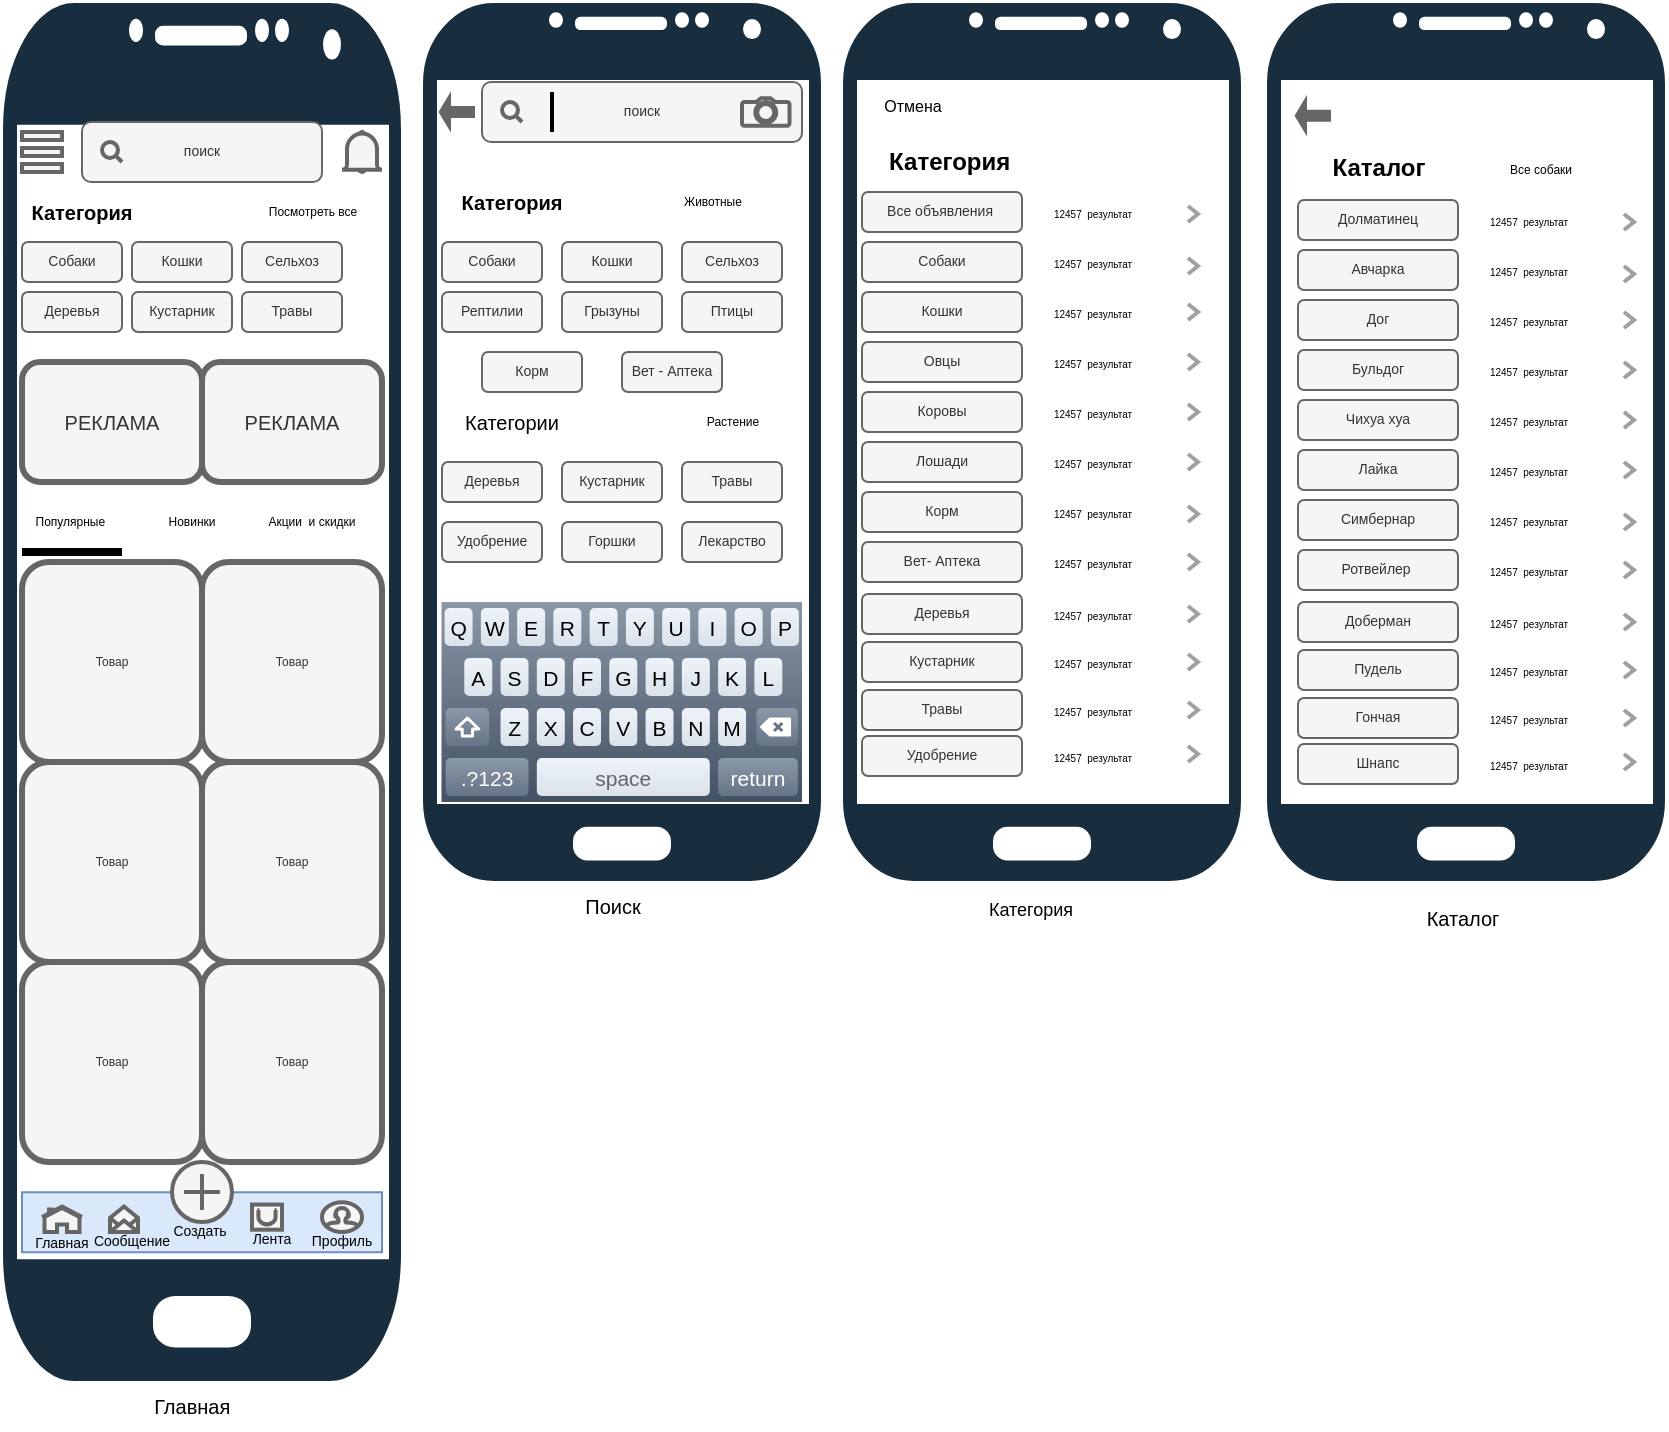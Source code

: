 <mxfile version="20.7.3" type="github">
  <diagram id="JlM-V_NoU1FeULhczOWX" name="Страница 1">
    <mxGraphModel dx="1443" dy="985" grid="0" gridSize="10" guides="1" tooltips="1" connect="1" arrows="1" fold="1" page="0" pageScale="1" pageWidth="827" pageHeight="1169" math="0" shadow="0">
      <root>
        <mxCell id="0" />
        <mxCell id="1" parent="0" />
        <mxCell id="flnWNuCMUBUqU85HIkac-3" value="" style="verticalLabelPosition=bottom;verticalAlign=top;html=1;shadow=0;dashed=0;strokeWidth=1;shape=mxgraph.android.phone2;strokeColor=#FFFFFF;labelBackgroundColor=none;fillColor=#182E3E;fontColor=#FFFFFF;" parent="1" vertex="1">
          <mxGeometry x="10" y="10" width="200" height="690" as="geometry" />
        </mxCell>
        <mxCell id="flnWNuCMUBUqU85HIkac-5" value="" style="rounded=0;whiteSpace=wrap;html=1;strokeColor=#6c8ebf;fillColor=#dae8fc;" parent="1" vertex="1">
          <mxGeometry x="20" y="605.13" width="180" height="30" as="geometry" />
        </mxCell>
        <mxCell id="flnWNuCMUBUqU85HIkac-6" value="" style="html=1;verticalLabelPosition=bottom;align=center;labelBackgroundColor=#ffffff;verticalAlign=top;strokeWidth=2;shadow=0;dashed=0;shape=mxgraph.ios7.icons.home;fillColor=#f5f5f5;fontColor=#333333;strokeColor=#666666;" parent="1" vertex="1">
          <mxGeometry x="30" y="612.25" width="20" height="12.75" as="geometry" />
        </mxCell>
        <mxCell id="flnWNuCMUBUqU85HIkac-7" value="" style="html=1;verticalLabelPosition=bottom;align=center;labelBackgroundColor=#ffffff;verticalAlign=top;strokeWidth=2;strokeColor=#666666;shadow=0;dashed=0;shape=mxgraph.ios7.icons.envelope_(empty);fontColor=#333333;fillColor=#f5f5f5;" parent="1" vertex="1">
          <mxGeometry x="64" y="612.25" width="14" height="12.75" as="geometry" />
        </mxCell>
        <mxCell id="flnWNuCMUBUqU85HIkac-11" value="" style="html=1;verticalLabelPosition=bottom;align=center;labelBackgroundColor=#ffffff;verticalAlign=top;strokeWidth=2;strokeColor=#666666;shadow=0;dashed=0;shape=mxgraph.ios7.icons.user;fontColor=#333333;fillColor=#f5f5f5;" parent="1" vertex="1">
          <mxGeometry x="170" y="610.13" width="20" height="14.87" as="geometry" />
        </mxCell>
        <mxCell id="flnWNuCMUBUqU85HIkac-12" value="&lt;p&gt;&lt;font color=&quot;#000000&quot;&gt;&lt;span style=&quot;caret-color: rgb(0, 0, 0); font-size: 7px;&quot;&gt;Главная&lt;/span&gt;&lt;/font&gt;&lt;/p&gt;" style="text;html=1;strokeColor=none;fillColor=none;align=center;verticalAlign=middle;whiteSpace=wrap;rounded=0;fontColor=#FFFFFF;" parent="1" vertex="1">
          <mxGeometry x="20" y="623.84" width="40" height="10" as="geometry" />
        </mxCell>
        <mxCell id="flnWNuCMUBUqU85HIkac-13" value="&lt;font face=&quot;Helvetica&quot;&gt;Сообщение&lt;/font&gt;" style="text;html=1;strokeColor=none;fillColor=none;align=center;verticalAlign=middle;whiteSpace=wrap;rounded=0;labelBackgroundColor=none;fontFamily=Tahoma;fontSize=7;fontColor=#000000;" parent="1" vertex="1">
          <mxGeometry x="50" y="615" width="50" height="30" as="geometry" />
        </mxCell>
        <mxCell id="flnWNuCMUBUqU85HIkac-15" value="Создать&amp;nbsp;" style="text;html=1;strokeColor=none;fillColor=none;align=center;verticalAlign=middle;whiteSpace=wrap;rounded=0;labelBackgroundColor=none;fontFamily=Helvetica;fontSize=7;fontColor=#000000;" parent="1" vertex="1">
          <mxGeometry x="85" y="615" width="50" height="20" as="geometry" />
        </mxCell>
        <mxCell id="flnWNuCMUBUqU85HIkac-16" value="Профиль" style="text;html=1;strokeColor=none;fillColor=none;align=center;verticalAlign=middle;whiteSpace=wrap;rounded=0;labelBackgroundColor=none;fontFamily=Helvetica;fontSize=7;fontColor=#000000;" parent="1" vertex="1">
          <mxGeometry x="150" y="615" width="60" height="30" as="geometry" />
        </mxCell>
        <mxCell id="flnWNuCMUBUqU85HIkac-17" value="" style="html=1;verticalLabelPosition=bottom;align=center;labelBackgroundColor=#ffffff;verticalAlign=top;strokeWidth=2;strokeColor=#666666;shadow=0;dashed=0;shape=mxgraph.ios7.icons.add;fontFamily=Helvetica;fontSize=7;fontColor=#333333;fillColor=#f5f5f5;" parent="1" vertex="1">
          <mxGeometry x="95" y="590" width="30" height="30" as="geometry" />
        </mxCell>
        <mxCell id="flnWNuCMUBUqU85HIkac-18" value="" style="html=1;verticalLabelPosition=bottom;align=center;labelBackgroundColor=#ffffff;verticalAlign=top;strokeWidth=2;strokeColor=#666666;shadow=0;dashed=0;shape=mxgraph.ios7.icons.bag;fontFamily=Helvetica;fontSize=7;fontColor=#333333;fillColor=#f5f5f5;" parent="1" vertex="1">
          <mxGeometry x="135" y="611.28" width="15" height="12.56" as="geometry" />
        </mxCell>
        <mxCell id="flnWNuCMUBUqU85HIkac-19" value="Лента" style="text;html=1;align=center;verticalAlign=middle;whiteSpace=wrap;rounded=0;labelBackgroundColor=none;fontFamily=Helvetica;fontSize=7;fontColor=#000000;" parent="1" vertex="1">
          <mxGeometry x="125" y="623.84" width="40" height="10" as="geometry" />
        </mxCell>
        <mxCell id="flnWNuCMUBUqU85HIkac-20" value="поиск" style="rounded=1;whiteSpace=wrap;html=1;labelBackgroundColor=none;strokeColor=#666666;fontFamily=Helvetica;fontSize=7;fontColor=#333333;fillColor=#f5f5f5;align=center;" parent="1" vertex="1">
          <mxGeometry x="50" y="70" width="120" height="30" as="geometry" />
        </mxCell>
        <mxCell id="flnWNuCMUBUqU85HIkac-21" value="" style="html=1;verticalLabelPosition=bottom;align=center;labelBackgroundColor=#ffffff;verticalAlign=top;strokeWidth=2;strokeColor=#666666;shadow=0;dashed=0;shape=mxgraph.ios7.icons.looking_glass;fontFamily=Helvetica;fontSize=7;fontColor=#333333;fillColor=#f5f5f5;" parent="1" vertex="1">
          <mxGeometry x="60" y="80" width="10" height="10" as="geometry" />
        </mxCell>
        <mxCell id="flnWNuCMUBUqU85HIkac-22" value="" style="html=1;verticalLabelPosition=bottom;align=center;labelBackgroundColor=#ffffff;verticalAlign=top;strokeWidth=2;strokeColor=#666666;shadow=0;dashed=0;shape=mxgraph.ios7.icons.bell;fontFamily=Helvetica;fontSize=7;fontColor=#333333;fillColor=#f5f5f5;" parent="1" vertex="1">
          <mxGeometry x="180" y="75" width="20" height="20" as="geometry" />
        </mxCell>
        <mxCell id="flnWNuCMUBUqU85HIkac-23" value="" style="html=1;verticalLabelPosition=bottom;align=center;labelBackgroundColor=#ffffff;verticalAlign=top;strokeWidth=2;strokeColor=#666666;shadow=0;dashed=0;shape=mxgraph.ios7.icons.options;pointerEvents=1;fontFamily=Helvetica;fontSize=7;fontColor=#333333;fillColor=#f5f5f5;" parent="1" vertex="1">
          <mxGeometry x="20" y="75" width="20" height="20" as="geometry" />
        </mxCell>
        <mxCell id="flnWNuCMUBUqU85HIkac-25" value="Собаки" style="rounded=1;whiteSpace=wrap;html=1;labelBackgroundColor=none;strokeColor=#666666;fontFamily=Helvetica;fontSize=7;fontColor=#333333;fillColor=#f5f5f5;" parent="1" vertex="1">
          <mxGeometry x="20" y="130" width="50" height="20" as="geometry" />
        </mxCell>
        <mxCell id="flnWNuCMUBUqU85HIkac-26" value="Категория" style="text;html=1;strokeColor=none;fillColor=none;align=center;verticalAlign=middle;whiteSpace=wrap;rounded=0;labelBackgroundColor=none;fontFamily=Helvetica;fontSize=10;fontColor=#000000;strokeWidth=3;fontStyle=1" parent="1" vertex="1">
          <mxGeometry x="20" y="100" width="60" height="30" as="geometry" />
        </mxCell>
        <mxCell id="flnWNuCMUBUqU85HIkac-27" value="Кошки" style="rounded=1;whiteSpace=wrap;html=1;labelBackgroundColor=none;strokeColor=#666666;fontFamily=Helvetica;fontSize=7;fontColor=#333333;fillColor=#f5f5f5;" parent="1" vertex="1">
          <mxGeometry x="75" y="130" width="50" height="20" as="geometry" />
        </mxCell>
        <mxCell id="flnWNuCMUBUqU85HIkac-28" value="Сельхоз" style="rounded=1;whiteSpace=wrap;html=1;labelBackgroundColor=none;strokeColor=#666666;fontFamily=Helvetica;fontSize=7;fontColor=#333333;fillColor=#f5f5f5;" parent="1" vertex="1">
          <mxGeometry x="130" y="130" width="50" height="20" as="geometry" />
        </mxCell>
        <mxCell id="flnWNuCMUBUqU85HIkac-30" value="Деревья" style="rounded=1;whiteSpace=wrap;html=1;labelBackgroundColor=none;strokeColor=#666666;fontFamily=Helvetica;fontSize=7;fontColor=#333333;fillColor=#f5f5f5;" parent="1" vertex="1">
          <mxGeometry x="20" y="155" width="50" height="20" as="geometry" />
        </mxCell>
        <mxCell id="flnWNuCMUBUqU85HIkac-31" value="Кустарник" style="rounded=1;whiteSpace=wrap;html=1;labelBackgroundColor=none;strokeColor=#666666;fontFamily=Helvetica;fontSize=7;fontColor=#333333;fillColor=#f5f5f5;" parent="1" vertex="1">
          <mxGeometry x="75" y="155" width="50" height="20" as="geometry" />
        </mxCell>
        <mxCell id="flnWNuCMUBUqU85HIkac-32" value="Травы" style="rounded=1;whiteSpace=wrap;html=1;labelBackgroundColor=none;strokeColor=#666666;fontFamily=Helvetica;fontSize=7;fontColor=#333333;fillColor=#f5f5f5;" parent="1" vertex="1">
          <mxGeometry x="130" y="155" width="50" height="20" as="geometry" />
        </mxCell>
        <mxCell id="flnWNuCMUBUqU85HIkac-35" value="РЕКЛАМА" style="rounded=1;whiteSpace=wrap;html=1;labelBackgroundColor=none;strokeColor=#666666;strokeWidth=3;fontFamily=Helvetica;fontSize=10;fontColor=#333333;fillColor=#f5f5f5;" parent="1" vertex="1">
          <mxGeometry x="20" y="190" width="90" height="60" as="geometry" />
        </mxCell>
        <mxCell id="flnWNuCMUBUqU85HIkac-36" value="РЕКЛАМА" style="rounded=1;whiteSpace=wrap;html=1;labelBackgroundColor=none;strokeColor=#666666;strokeWidth=3;fontFamily=Helvetica;fontSize=10;fontColor=#333333;fillColor=#f5f5f5;" parent="1" vertex="1">
          <mxGeometry x="110" y="190" width="90" height="60" as="geometry" />
        </mxCell>
        <mxCell id="flnWNuCMUBUqU85HIkac-37" value="Акции &amp;nbsp;и скидки" style="text;html=1;strokeColor=none;fillColor=none;align=center;verticalAlign=middle;whiteSpace=wrap;rounded=0;labelBackgroundColor=none;strokeWidth=3;fontFamily=Helvetica;fontSize=6;fontColor=#000000;" parent="1" vertex="1">
          <mxGeometry x="140" y="260" width="50" height="20" as="geometry" />
        </mxCell>
        <mxCell id="flnWNuCMUBUqU85HIkac-38" value="Новинки" style="text;html=1;strokeColor=none;fillColor=none;align=center;verticalAlign=middle;whiteSpace=wrap;rounded=0;labelBackgroundColor=none;strokeWidth=3;fontFamily=Helvetica;fontSize=6;fontColor=#000000;" parent="1" vertex="1">
          <mxGeometry x="80" y="260" width="50" height="20" as="geometry" />
        </mxCell>
        <mxCell id="flnWNuCMUBUqU85HIkac-39" value="Популярные&amp;nbsp;" style="text;html=1;strokeColor=none;fillColor=none;align=center;verticalAlign=middle;whiteSpace=wrap;rounded=0;labelBackgroundColor=none;strokeWidth=3;fontFamily=Helvetica;fontSize=6;fontColor=#000000;" parent="1" vertex="1">
          <mxGeometry x="20" y="260" width="50" height="20" as="geometry" />
        </mxCell>
        <mxCell id="flnWNuCMUBUqU85HIkac-41" value="" style="line;strokeWidth=4;html=1;perimeter=backbonePerimeter;points=[];outlineConnect=0;labelBackgroundColor=none;strokeColor=#000000;fontFamily=Helvetica;fontSize=6;fontColor=#000000;fillColor=#182E3E;fillStyle=solid;" parent="1" vertex="1">
          <mxGeometry x="20" y="280" width="50" height="10" as="geometry" />
        </mxCell>
        <mxCell id="flnWNuCMUBUqU85HIkac-43" value="Товар" style="rounded=1;whiteSpace=wrap;html=1;labelBackgroundColor=none;fillStyle=solid;strokeColor=#666666;strokeWidth=3;fontFamily=Helvetica;fontSize=6;fontColor=#333333;fillColor=#f5f5f5;" parent="1" vertex="1">
          <mxGeometry x="20" y="290" width="90" height="100" as="geometry" />
        </mxCell>
        <mxCell id="flnWNuCMUBUqU85HIkac-44" value="Товар" style="rounded=1;whiteSpace=wrap;html=1;labelBackgroundColor=none;fillStyle=solid;strokeColor=#666666;strokeWidth=3;fontFamily=Helvetica;fontSize=6;fontColor=#333333;fillColor=#f5f5f5;" parent="1" vertex="1">
          <mxGeometry x="110" y="290" width="90" height="100" as="geometry" />
        </mxCell>
        <mxCell id="flnWNuCMUBUqU85HIkac-45" value="Товар" style="rounded=1;whiteSpace=wrap;html=1;labelBackgroundColor=none;fillStyle=solid;strokeColor=#666666;strokeWidth=3;fontFamily=Helvetica;fontSize=6;fontColor=#333333;fillColor=#f5f5f5;" parent="1" vertex="1">
          <mxGeometry x="20" y="390" width="90" height="100" as="geometry" />
        </mxCell>
        <mxCell id="flnWNuCMUBUqU85HIkac-46" value="Товар" style="rounded=1;whiteSpace=wrap;html=1;labelBackgroundColor=none;fillStyle=solid;strokeColor=#666666;strokeWidth=3;fontFamily=Helvetica;fontSize=6;fontColor=#333333;fillColor=#f5f5f5;" parent="1" vertex="1">
          <mxGeometry x="110" y="390" width="90" height="100" as="geometry" />
        </mxCell>
        <mxCell id="flnWNuCMUBUqU85HIkac-47" value="Товар" style="rounded=1;whiteSpace=wrap;html=1;labelBackgroundColor=none;fillStyle=solid;strokeColor=#666666;strokeWidth=3;fontFamily=Helvetica;fontSize=6;fontColor=#333333;fillColor=#f5f5f5;" parent="1" vertex="1">
          <mxGeometry x="20" y="490" width="90" height="100" as="geometry" />
        </mxCell>
        <mxCell id="flnWNuCMUBUqU85HIkac-48" value="Товар" style="rounded=1;whiteSpace=wrap;html=1;labelBackgroundColor=none;fillStyle=solid;strokeColor=#666666;strokeWidth=3;fontFamily=Helvetica;fontSize=6;fontColor=#333333;fillColor=#f5f5f5;" parent="1" vertex="1">
          <mxGeometry x="110" y="490" width="90" height="100" as="geometry" />
        </mxCell>
        <mxCell id="flnWNuCMUBUqU85HIkac-50" value="Посмотреть все" style="text;html=1;align=center;verticalAlign=middle;resizable=0;points=[];autosize=1;strokeColor=none;fillColor=none;fontSize=6;fontFamily=Helvetica;fontColor=#000000;" parent="1" vertex="1">
          <mxGeometry x="130" y="105" width="70" height="20" as="geometry" />
        </mxCell>
        <mxCell id="6RNCGOG-WSd5X_5wuMal-1" value="Главная&amp;nbsp;" style="text;html=1;align=center;verticalAlign=middle;resizable=0;points=[];autosize=1;strokeColor=none;fillColor=none;fontSize=10;fontFamily=Helvetica;fontColor=#000000;" vertex="1" parent="1">
          <mxGeometry x="76" y="700" width="59" height="24" as="geometry" />
        </mxCell>
        <mxCell id="6RNCGOG-WSd5X_5wuMal-2" value="" style="verticalLabelPosition=bottom;verticalAlign=top;html=1;shadow=0;dashed=0;strokeWidth=1;shape=mxgraph.android.phone2;strokeColor=#FFFFFF;labelBackgroundColor=none;fillColor=#182E3E;fontColor=#FFFFFF;" vertex="1" parent="1">
          <mxGeometry x="220" y="10" width="200" height="440" as="geometry" />
        </mxCell>
        <mxCell id="6RNCGOG-WSd5X_5wuMal-16" value="" style="shape=singleArrow;direction=west;whiteSpace=wrap;html=1;labelBackgroundColor=none;fillStyle=solid;strokeColor=#666666;strokeWidth=3;fontFamily=Helvetica;fontSize=6;fontColor=#333333;fillColor=#f5f5f5;" vertex="1" parent="1">
          <mxGeometry x="230" y="60" width="15" height="10" as="geometry" />
        </mxCell>
        <mxCell id="6RNCGOG-WSd5X_5wuMal-17" value="поиск" style="rounded=1;whiteSpace=wrap;html=1;labelBackgroundColor=none;strokeColor=#666666;fontFamily=Helvetica;fontSize=7;fontColor=#333333;fillColor=#f5f5f5;align=center;" vertex="1" parent="1">
          <mxGeometry x="250" y="50" width="160" height="30" as="geometry" />
        </mxCell>
        <mxCell id="6RNCGOG-WSd5X_5wuMal-18" value="" style="html=1;verticalLabelPosition=bottom;align=center;labelBackgroundColor=#ffffff;verticalAlign=top;strokeWidth=2;strokeColor=#666666;shadow=0;dashed=0;shape=mxgraph.ios7.icons.looking_glass;fontFamily=Helvetica;fontSize=7;fontColor=#333333;fillColor=#f5f5f5;" vertex="1" parent="1">
          <mxGeometry x="260" y="60" width="10" height="10" as="geometry" />
        </mxCell>
        <mxCell id="6RNCGOG-WSd5X_5wuMal-19" value="" style="html=1;verticalLabelPosition=bottom;align=center;labelBackgroundColor=#ffffff;verticalAlign=top;strokeWidth=2;strokeColor=#666666;shadow=0;dashed=0;shape=mxgraph.ios7.icons.camera;fillStyle=solid;fontFamily=Helvetica;fontSize=6;fontColor=#333333;fillColor=#f5f5f5;" vertex="1" parent="1">
          <mxGeometry x="380" y="58.15" width="23.75" height="13.7" as="geometry" />
        </mxCell>
        <mxCell id="6RNCGOG-WSd5X_5wuMal-20" value="" style="verticalLabelPosition=bottom;verticalAlign=top;html=1;shadow=0;dashed=0;strokeWidth=1;shape=mxgraph.ios.iKeybLett;sketch=0;labelBackgroundColor=none;fillStyle=solid;strokeColor=#000000;fontFamily=Helvetica;fontSize=6;fontColor=#000000;fillColor=#182E3E;" vertex="1" parent="1">
          <mxGeometry x="229.75" y="310" width="180.25" height="100" as="geometry" />
        </mxCell>
        <mxCell id="6RNCGOG-WSd5X_5wuMal-27" value="Собаки" style="rounded=1;whiteSpace=wrap;html=1;labelBackgroundColor=none;strokeColor=#666666;fontFamily=Helvetica;fontSize=7;fontColor=#333333;fillColor=#f5f5f5;" vertex="1" parent="1">
          <mxGeometry x="230" y="130" width="50" height="20" as="geometry" />
        </mxCell>
        <mxCell id="6RNCGOG-WSd5X_5wuMal-28" value="Категория" style="text;html=1;strokeColor=none;fillColor=none;align=center;verticalAlign=middle;whiteSpace=wrap;rounded=0;labelBackgroundColor=none;fontFamily=Helvetica;fontSize=10;fontColor=#000000;strokeWidth=3;fontStyle=1" vertex="1" parent="1">
          <mxGeometry x="235" y="95" width="60" height="30" as="geometry" />
        </mxCell>
        <mxCell id="6RNCGOG-WSd5X_5wuMal-29" value="Кошки" style="rounded=1;whiteSpace=wrap;html=1;labelBackgroundColor=none;strokeColor=#666666;fontFamily=Helvetica;fontSize=7;fontColor=#333333;fillColor=#f5f5f5;" vertex="1" parent="1">
          <mxGeometry x="290" y="130" width="50" height="20" as="geometry" />
        </mxCell>
        <mxCell id="6RNCGOG-WSd5X_5wuMal-30" value="Сельхоз" style="rounded=1;whiteSpace=wrap;html=1;labelBackgroundColor=none;strokeColor=#666666;fontFamily=Helvetica;fontSize=7;fontColor=#333333;fillColor=#f5f5f5;" vertex="1" parent="1">
          <mxGeometry x="350" y="130" width="50" height="20" as="geometry" />
        </mxCell>
        <mxCell id="6RNCGOG-WSd5X_5wuMal-31" value="Деревья" style="rounded=1;whiteSpace=wrap;html=1;labelBackgroundColor=none;strokeColor=#666666;fontFamily=Helvetica;fontSize=7;fontColor=#333333;fillColor=#f5f5f5;" vertex="1" parent="1">
          <mxGeometry x="230" y="240" width="50" height="20" as="geometry" />
        </mxCell>
        <mxCell id="6RNCGOG-WSd5X_5wuMal-32" value="Кустарник" style="rounded=1;whiteSpace=wrap;html=1;labelBackgroundColor=none;strokeColor=#666666;fontFamily=Helvetica;fontSize=7;fontColor=#333333;fillColor=#f5f5f5;" vertex="1" parent="1">
          <mxGeometry x="290" y="240" width="50" height="20" as="geometry" />
        </mxCell>
        <mxCell id="6RNCGOG-WSd5X_5wuMal-33" value="Травы" style="rounded=1;whiteSpace=wrap;html=1;labelBackgroundColor=none;strokeColor=#666666;fontFamily=Helvetica;fontSize=7;fontColor=#333333;fillColor=#f5f5f5;" vertex="1" parent="1">
          <mxGeometry x="350" y="240" width="50" height="20" as="geometry" />
        </mxCell>
        <mxCell id="6RNCGOG-WSd5X_5wuMal-34" value="Рептилии" style="rounded=1;whiteSpace=wrap;html=1;labelBackgroundColor=none;strokeColor=#666666;fontFamily=Helvetica;fontSize=7;fontColor=#333333;fillColor=#f5f5f5;" vertex="1" parent="1">
          <mxGeometry x="230" y="155" width="50" height="20" as="geometry" />
        </mxCell>
        <mxCell id="6RNCGOG-WSd5X_5wuMal-35" value="Грызуны" style="rounded=1;whiteSpace=wrap;html=1;labelBackgroundColor=none;strokeColor=#666666;fontFamily=Helvetica;fontSize=7;fontColor=#333333;fillColor=#f5f5f5;" vertex="1" parent="1">
          <mxGeometry x="290" y="155" width="50" height="20" as="geometry" />
        </mxCell>
        <mxCell id="6RNCGOG-WSd5X_5wuMal-36" value="Птицы" style="rounded=1;whiteSpace=wrap;html=1;labelBackgroundColor=none;strokeColor=#666666;fontFamily=Helvetica;fontSize=7;fontColor=#333333;fillColor=#f5f5f5;" vertex="1" parent="1">
          <mxGeometry x="350" y="155" width="50" height="20" as="geometry" />
        </mxCell>
        <mxCell id="6RNCGOG-WSd5X_5wuMal-37" value="Корм" style="rounded=1;whiteSpace=wrap;html=1;labelBackgroundColor=none;strokeColor=#666666;fontFamily=Helvetica;fontSize=7;fontColor=#333333;fillColor=#f5f5f5;" vertex="1" parent="1">
          <mxGeometry x="250" y="185" width="50" height="20" as="geometry" />
        </mxCell>
        <mxCell id="6RNCGOG-WSd5X_5wuMal-38" value="Вет - Аптека" style="rounded=1;whiteSpace=wrap;html=1;labelBackgroundColor=none;strokeColor=#666666;fontFamily=Helvetica;fontSize=7;fontColor=#333333;fillColor=#f5f5f5;" vertex="1" parent="1">
          <mxGeometry x="320" y="185" width="50" height="20" as="geometry" />
        </mxCell>
        <mxCell id="6RNCGOG-WSd5X_5wuMal-39" value="Животные" style="text;html=1;align=center;verticalAlign=middle;resizable=0;points=[];autosize=1;strokeColor=none;fillColor=none;fontSize=6;fontFamily=Helvetica;fontColor=#000000;" vertex="1" parent="1">
          <mxGeometry x="340" y="100" width="50" height="20" as="geometry" />
        </mxCell>
        <mxCell id="6RNCGOG-WSd5X_5wuMal-40" value="Категории" style="text;html=1;strokeColor=none;fillColor=none;align=center;verticalAlign=middle;whiteSpace=wrap;rounded=0;labelBackgroundColor=none;fontFamily=Helvetica;fontSize=10;fontColor=#000000;strokeWidth=3;" vertex="1" parent="1">
          <mxGeometry x="235" y="205" width="60" height="30" as="geometry" />
        </mxCell>
        <mxCell id="6RNCGOG-WSd5X_5wuMal-41" value="Растение" style="text;html=1;align=center;verticalAlign=middle;resizable=0;points=[];autosize=1;strokeColor=none;fillColor=none;fontSize=6;fontFamily=Helvetica;fontColor=#000000;" vertex="1" parent="1">
          <mxGeometry x="350" y="210" width="50" height="20" as="geometry" />
        </mxCell>
        <mxCell id="6RNCGOG-WSd5X_5wuMal-42" value="Удобрение" style="rounded=1;whiteSpace=wrap;html=1;labelBackgroundColor=none;strokeColor=#666666;fontFamily=Helvetica;fontSize=7;fontColor=#333333;fillColor=#f5f5f5;" vertex="1" parent="1">
          <mxGeometry x="230" y="270" width="50" height="20" as="geometry" />
        </mxCell>
        <mxCell id="6RNCGOG-WSd5X_5wuMal-43" value="Горшки" style="rounded=1;whiteSpace=wrap;html=1;labelBackgroundColor=none;strokeColor=#666666;fontFamily=Helvetica;fontSize=7;fontColor=#333333;fillColor=#f5f5f5;" vertex="1" parent="1">
          <mxGeometry x="290" y="270" width="50" height="20" as="geometry" />
        </mxCell>
        <mxCell id="6RNCGOG-WSd5X_5wuMal-44" value="Лекарство" style="rounded=1;whiteSpace=wrap;html=1;labelBackgroundColor=none;strokeColor=#666666;fontFamily=Helvetica;fontSize=7;fontColor=#333333;fillColor=#f5f5f5;" vertex="1" parent="1">
          <mxGeometry x="350" y="270" width="50" height="20" as="geometry" />
        </mxCell>
        <mxCell id="6RNCGOG-WSd5X_5wuMal-45" value="Поиск" style="text;html=1;align=center;verticalAlign=middle;resizable=0;points=[];autosize=1;strokeColor=none;fillColor=none;fontSize=10;fontFamily=Helvetica;fontColor=#000000;" vertex="1" parent="1">
          <mxGeometry x="291.5" y="450" width="47" height="24" as="geometry" />
        </mxCell>
        <mxCell id="6RNCGOG-WSd5X_5wuMal-46" value="" style="line;strokeWidth=2;direction=south;html=1;labelBackgroundColor=none;fillStyle=solid;strokeColor=#000000;fontFamily=Helvetica;fontSize=6;fontColor=#000000;fillColor=#182E3E;" vertex="1" parent="1">
          <mxGeometry x="280" y="55" width="10" height="20" as="geometry" />
        </mxCell>
        <mxCell id="6RNCGOG-WSd5X_5wuMal-47" value="" style="verticalLabelPosition=bottom;verticalAlign=top;html=1;shadow=0;dashed=0;strokeWidth=1;shape=mxgraph.android.phone2;strokeColor=#FFFFFF;labelBackgroundColor=none;fillColor=#182E3E;fontColor=#FFFFFF;" vertex="1" parent="1">
          <mxGeometry x="430" y="10" width="200" height="440" as="geometry" />
        </mxCell>
        <mxCell id="6RNCGOG-WSd5X_5wuMal-48" value="" style="verticalLabelPosition=bottom;verticalAlign=top;html=1;shadow=0;dashed=0;strokeWidth=1;shape=mxgraph.android.phone2;strokeColor=#FFFFFF;labelBackgroundColor=none;fillColor=#182E3E;fontColor=#FFFFFF;" vertex="1" parent="1">
          <mxGeometry x="642" y="10" width="200" height="440" as="geometry" />
        </mxCell>
        <mxCell id="6RNCGOG-WSd5X_5wuMal-49" value="Отмена" style="text;html=1;align=center;verticalAlign=middle;resizable=0;points=[];autosize=1;strokeColor=none;fillColor=none;fontSize=8;fontFamily=Helvetica;fontColor=#000000;" vertex="1" parent="1">
          <mxGeometry x="440" y="51.85" width="50" height="20" as="geometry" />
        </mxCell>
        <mxCell id="6RNCGOG-WSd5X_5wuMal-50" value="Категория&amp;nbsp;" style="text;html=1;align=center;verticalAlign=middle;resizable=0;points=[];autosize=1;strokeColor=none;fillColor=none;fontSize=12;fontFamily=Helvetica;fontColor=#000000;fontStyle=1" vertex="1" parent="1">
          <mxGeometry x="440" y="75" width="90" height="30" as="geometry" />
        </mxCell>
        <mxCell id="6RNCGOG-WSd5X_5wuMal-51" value="Все объявления&amp;nbsp;" style="rounded=1;whiteSpace=wrap;html=1;labelBackgroundColor=none;strokeColor=#666666;fontFamily=Helvetica;fontSize=7;fontColor=#333333;fillColor=#f5f5f5;" vertex="1" parent="1">
          <mxGeometry x="440" y="105" width="80" height="20" as="geometry" />
        </mxCell>
        <mxCell id="6RNCGOG-WSd5X_5wuMal-52" value="Собаки" style="rounded=1;whiteSpace=wrap;html=1;labelBackgroundColor=none;strokeColor=#666666;fontFamily=Helvetica;fontSize=7;fontColor=#333333;fillColor=#f5f5f5;" vertex="1" parent="1">
          <mxGeometry x="440" y="130" width="80" height="20" as="geometry" />
        </mxCell>
        <mxCell id="6RNCGOG-WSd5X_5wuMal-53" value="12457 &amp;nbsp;результат" style="text;html=1;align=center;verticalAlign=middle;resizable=0;points=[];autosize=1;strokeColor=none;fillColor=none;fontSize=5;fontFamily=Helvetica;fontColor=#000000;" vertex="1" parent="1">
          <mxGeometry x="525" y="105" width="60" height="20" as="geometry" />
        </mxCell>
        <mxCell id="6RNCGOG-WSd5X_5wuMal-54" value="12457 &amp;nbsp;результат" style="text;html=1;align=center;verticalAlign=middle;resizable=0;points=[];autosize=1;strokeColor=none;fillColor=none;fontSize=5;fontFamily=Helvetica;fontColor=#000000;" vertex="1" parent="1">
          <mxGeometry x="525" y="130" width="60" height="20" as="geometry" />
        </mxCell>
        <mxCell id="6RNCGOG-WSd5X_5wuMal-57" value="Кошки" style="rounded=1;whiteSpace=wrap;html=1;labelBackgroundColor=none;strokeColor=#666666;fontFamily=Helvetica;fontSize=7;fontColor=#333333;fillColor=#f5f5f5;" vertex="1" parent="1">
          <mxGeometry x="440" y="155" width="80" height="20" as="geometry" />
        </mxCell>
        <mxCell id="6RNCGOG-WSd5X_5wuMal-58" value="12457 &amp;nbsp;результат" style="text;html=1;align=center;verticalAlign=middle;resizable=0;points=[];autosize=1;strokeColor=none;fillColor=none;fontSize=5;fontFamily=Helvetica;fontColor=#000000;" vertex="1" parent="1">
          <mxGeometry x="525" y="155" width="60" height="20" as="geometry" />
        </mxCell>
        <mxCell id="6RNCGOG-WSd5X_5wuMal-59" value="Овцы" style="rounded=1;whiteSpace=wrap;html=1;labelBackgroundColor=none;strokeColor=#666666;fontFamily=Helvetica;fontSize=7;fontColor=#333333;fillColor=#f5f5f5;" vertex="1" parent="1">
          <mxGeometry x="440" y="180" width="80" height="20" as="geometry" />
        </mxCell>
        <mxCell id="6RNCGOG-WSd5X_5wuMal-60" value="12457 &amp;nbsp;результат" style="text;html=1;align=center;verticalAlign=middle;resizable=0;points=[];autosize=1;strokeColor=none;fillColor=none;fontSize=5;fontFamily=Helvetica;fontColor=#000000;" vertex="1" parent="1">
          <mxGeometry x="525" y="180" width="60" height="20" as="geometry" />
        </mxCell>
        <mxCell id="6RNCGOG-WSd5X_5wuMal-61" value="Коровы" style="rounded=1;whiteSpace=wrap;html=1;labelBackgroundColor=none;strokeColor=#666666;fontFamily=Helvetica;fontSize=7;fontColor=#333333;fillColor=#f5f5f5;" vertex="1" parent="1">
          <mxGeometry x="440" y="205" width="80" height="20" as="geometry" />
        </mxCell>
        <mxCell id="6RNCGOG-WSd5X_5wuMal-62" value="12457 &amp;nbsp;результат" style="text;html=1;align=center;verticalAlign=middle;resizable=0;points=[];autosize=1;strokeColor=none;fillColor=none;fontSize=5;fontFamily=Helvetica;fontColor=#000000;" vertex="1" parent="1">
          <mxGeometry x="525" y="205" width="60" height="20" as="geometry" />
        </mxCell>
        <mxCell id="6RNCGOG-WSd5X_5wuMal-63" value="Лошади" style="rounded=1;whiteSpace=wrap;html=1;labelBackgroundColor=none;strokeColor=#666666;fontFamily=Helvetica;fontSize=7;fontColor=#333333;fillColor=#f5f5f5;" vertex="1" parent="1">
          <mxGeometry x="440" y="230" width="80" height="20" as="geometry" />
        </mxCell>
        <mxCell id="6RNCGOG-WSd5X_5wuMal-64" value="12457 &amp;nbsp;результат" style="text;html=1;align=center;verticalAlign=middle;resizable=0;points=[];autosize=1;strokeColor=none;fillColor=none;fontSize=5;fontFamily=Helvetica;fontColor=#000000;" vertex="1" parent="1">
          <mxGeometry x="525" y="230" width="60" height="20" as="geometry" />
        </mxCell>
        <mxCell id="6RNCGOG-WSd5X_5wuMal-65" value="Корм" style="rounded=1;whiteSpace=wrap;html=1;labelBackgroundColor=none;strokeColor=#666666;fontFamily=Helvetica;fontSize=7;fontColor=#333333;fillColor=#f5f5f5;" vertex="1" parent="1">
          <mxGeometry x="440" y="255" width="80" height="20" as="geometry" />
        </mxCell>
        <mxCell id="6RNCGOG-WSd5X_5wuMal-66" value="12457 &amp;nbsp;результат" style="text;html=1;align=center;verticalAlign=middle;resizable=0;points=[];autosize=1;strokeColor=none;fillColor=none;fontSize=5;fontFamily=Helvetica;fontColor=#000000;" vertex="1" parent="1">
          <mxGeometry x="525" y="255" width="60" height="20" as="geometry" />
        </mxCell>
        <mxCell id="6RNCGOG-WSd5X_5wuMal-67" value="Вет- Аптека" style="rounded=1;whiteSpace=wrap;html=1;labelBackgroundColor=none;strokeColor=#666666;fontFamily=Helvetica;fontSize=7;fontColor=#333333;fillColor=#f5f5f5;" vertex="1" parent="1">
          <mxGeometry x="440" y="280" width="80" height="20" as="geometry" />
        </mxCell>
        <mxCell id="6RNCGOG-WSd5X_5wuMal-68" value="12457 &amp;nbsp;результат" style="text;html=1;align=center;verticalAlign=middle;resizable=0;points=[];autosize=1;strokeColor=none;fillColor=none;fontSize=5;fontFamily=Helvetica;fontColor=#000000;" vertex="1" parent="1">
          <mxGeometry x="525" y="280" width="60" height="20" as="geometry" />
        </mxCell>
        <mxCell id="6RNCGOG-WSd5X_5wuMal-69" value="Деревья" style="rounded=1;whiteSpace=wrap;html=1;labelBackgroundColor=none;strokeColor=#666666;fontFamily=Helvetica;fontSize=7;fontColor=#333333;fillColor=#f5f5f5;" vertex="1" parent="1">
          <mxGeometry x="440" y="306" width="80" height="20" as="geometry" />
        </mxCell>
        <mxCell id="6RNCGOG-WSd5X_5wuMal-70" value="12457 &amp;nbsp;результат" style="text;html=1;align=center;verticalAlign=middle;resizable=0;points=[];autosize=1;strokeColor=none;fillColor=none;fontSize=5;fontFamily=Helvetica;fontColor=#000000;" vertex="1" parent="1">
          <mxGeometry x="525" y="306" width="60" height="20" as="geometry" />
        </mxCell>
        <mxCell id="6RNCGOG-WSd5X_5wuMal-71" value="Кустарник" style="rounded=1;whiteSpace=wrap;html=1;labelBackgroundColor=none;strokeColor=#666666;fontFamily=Helvetica;fontSize=7;fontColor=#333333;fillColor=#f5f5f5;" vertex="1" parent="1">
          <mxGeometry x="440" y="330" width="80" height="20" as="geometry" />
        </mxCell>
        <mxCell id="6RNCGOG-WSd5X_5wuMal-72" value="12457 &amp;nbsp;результат" style="text;html=1;align=center;verticalAlign=middle;resizable=0;points=[];autosize=1;strokeColor=none;fillColor=none;fontSize=5;fontFamily=Helvetica;fontColor=#000000;" vertex="1" parent="1">
          <mxGeometry x="525" y="330" width="60" height="20" as="geometry" />
        </mxCell>
        <mxCell id="6RNCGOG-WSd5X_5wuMal-73" value="Травы" style="rounded=1;whiteSpace=wrap;html=1;labelBackgroundColor=none;strokeColor=#666666;fontFamily=Helvetica;fontSize=7;fontColor=#333333;fillColor=#f5f5f5;" vertex="1" parent="1">
          <mxGeometry x="440" y="354" width="80" height="20" as="geometry" />
        </mxCell>
        <mxCell id="6RNCGOG-WSd5X_5wuMal-74" value="12457 &amp;nbsp;результат" style="text;html=1;align=center;verticalAlign=middle;resizable=0;points=[];autosize=1;strokeColor=none;fillColor=none;fontSize=5;fontFamily=Helvetica;fontColor=#000000;" vertex="1" parent="1">
          <mxGeometry x="525" y="354" width="60" height="20" as="geometry" />
        </mxCell>
        <mxCell id="6RNCGOG-WSd5X_5wuMal-76" value="Удобрение" style="rounded=1;whiteSpace=wrap;html=1;labelBackgroundColor=none;strokeColor=#666666;fontFamily=Helvetica;fontSize=7;fontColor=#333333;fillColor=#f5f5f5;" vertex="1" parent="1">
          <mxGeometry x="440" y="377" width="80" height="20" as="geometry" />
        </mxCell>
        <mxCell id="6RNCGOG-WSd5X_5wuMal-77" value="12457 &amp;nbsp;результат" style="text;html=1;align=center;verticalAlign=middle;resizable=0;points=[];autosize=1;strokeColor=none;fillColor=none;fontSize=5;fontFamily=Helvetica;fontColor=#000000;" vertex="1" parent="1">
          <mxGeometry x="525" y="377" width="60" height="20" as="geometry" />
        </mxCell>
        <mxCell id="6RNCGOG-WSd5X_5wuMal-78" value="Категория" style="text;html=1;align=center;verticalAlign=middle;resizable=0;points=[];autosize=1;strokeColor=none;fillColor=none;fontSize=9;fontFamily=Helvetica;fontColor=#000000;" vertex="1" parent="1">
          <mxGeometry x="493" y="453" width="62" height="22" as="geometry" />
        </mxCell>
        <mxCell id="6RNCGOG-WSd5X_5wuMal-79" value="" style="html=1;verticalLabelPosition=bottom;labelBackgroundColor=#ffffff;verticalAlign=top;shadow=0;dashed=0;strokeWidth=2;shape=mxgraph.ios7.misc.more;strokeColor=#a0a0a0;fillStyle=solid;fontFamily=Helvetica;fontSize=5;fontColor=#000000;fillColor=#182E3E;" vertex="1" parent="1">
          <mxGeometry x="603" y="112" width="5" height="8" as="geometry" />
        </mxCell>
        <mxCell id="6RNCGOG-WSd5X_5wuMal-80" value="" style="html=1;verticalLabelPosition=bottom;labelBackgroundColor=#ffffff;verticalAlign=top;shadow=0;dashed=0;strokeWidth=2;shape=mxgraph.ios7.misc.more;strokeColor=#a0a0a0;fillStyle=solid;fontFamily=Helvetica;fontSize=5;fontColor=#000000;fillColor=#182E3E;" vertex="1" parent="1">
          <mxGeometry x="603" y="138" width="5" height="8" as="geometry" />
        </mxCell>
        <mxCell id="6RNCGOG-WSd5X_5wuMal-81" value="" style="html=1;verticalLabelPosition=bottom;labelBackgroundColor=#ffffff;verticalAlign=top;shadow=0;dashed=0;strokeWidth=2;shape=mxgraph.ios7.misc.more;strokeColor=#a0a0a0;fillStyle=solid;fontFamily=Helvetica;fontSize=5;fontColor=#000000;fillColor=#182E3E;" vertex="1" parent="1">
          <mxGeometry x="603" y="161" width="5" height="8" as="geometry" />
        </mxCell>
        <mxCell id="6RNCGOG-WSd5X_5wuMal-82" value="" style="html=1;verticalLabelPosition=bottom;labelBackgroundColor=#ffffff;verticalAlign=top;shadow=0;dashed=0;strokeWidth=2;shape=mxgraph.ios7.misc.more;strokeColor=#a0a0a0;fillStyle=solid;fontFamily=Helvetica;fontSize=5;fontColor=#000000;fillColor=#182E3E;" vertex="1" parent="1">
          <mxGeometry x="603" y="186" width="5" height="8" as="geometry" />
        </mxCell>
        <mxCell id="6RNCGOG-WSd5X_5wuMal-83" value="" style="html=1;verticalLabelPosition=bottom;labelBackgroundColor=#ffffff;verticalAlign=top;shadow=0;dashed=0;strokeWidth=2;shape=mxgraph.ios7.misc.more;strokeColor=#a0a0a0;fillStyle=solid;fontFamily=Helvetica;fontSize=5;fontColor=#000000;fillColor=#182E3E;" vertex="1" parent="1">
          <mxGeometry x="603" y="211" width="5" height="8" as="geometry" />
        </mxCell>
        <mxCell id="6RNCGOG-WSd5X_5wuMal-84" value="" style="html=1;verticalLabelPosition=bottom;labelBackgroundColor=#ffffff;verticalAlign=top;shadow=0;dashed=0;strokeWidth=2;shape=mxgraph.ios7.misc.more;strokeColor=#a0a0a0;fillStyle=solid;fontFamily=Helvetica;fontSize=5;fontColor=#000000;fillColor=#182E3E;" vertex="1" parent="1">
          <mxGeometry x="603" y="236" width="5" height="8" as="geometry" />
        </mxCell>
        <mxCell id="6RNCGOG-WSd5X_5wuMal-85" value="" style="html=1;verticalLabelPosition=bottom;labelBackgroundColor=#ffffff;verticalAlign=top;shadow=0;dashed=0;strokeWidth=2;shape=mxgraph.ios7.misc.more;strokeColor=#a0a0a0;fillStyle=solid;fontFamily=Helvetica;fontSize=5;fontColor=#000000;fillColor=#182E3E;" vertex="1" parent="1">
          <mxGeometry x="603" y="262" width="5" height="8" as="geometry" />
        </mxCell>
        <mxCell id="6RNCGOG-WSd5X_5wuMal-86" value="" style="html=1;verticalLabelPosition=bottom;labelBackgroundColor=#ffffff;verticalAlign=top;shadow=0;dashed=0;strokeWidth=2;shape=mxgraph.ios7.misc.more;strokeColor=#a0a0a0;fillStyle=solid;fontFamily=Helvetica;fontSize=5;fontColor=#000000;fillColor=#182E3E;" vertex="1" parent="1">
          <mxGeometry x="603" y="286" width="5" height="8" as="geometry" />
        </mxCell>
        <mxCell id="6RNCGOG-WSd5X_5wuMal-87" value="" style="html=1;verticalLabelPosition=bottom;labelBackgroundColor=#ffffff;verticalAlign=top;shadow=0;dashed=0;strokeWidth=2;shape=mxgraph.ios7.misc.more;strokeColor=#a0a0a0;fillStyle=solid;fontFamily=Helvetica;fontSize=5;fontColor=#000000;fillColor=#182E3E;" vertex="1" parent="1">
          <mxGeometry x="603" y="312" width="5" height="8" as="geometry" />
        </mxCell>
        <mxCell id="6RNCGOG-WSd5X_5wuMal-88" value="" style="html=1;verticalLabelPosition=bottom;labelBackgroundColor=#ffffff;verticalAlign=top;shadow=0;dashed=0;strokeWidth=2;shape=mxgraph.ios7.misc.more;strokeColor=#a0a0a0;fillStyle=solid;fontFamily=Helvetica;fontSize=5;fontColor=#000000;fillColor=#182E3E;" vertex="1" parent="1">
          <mxGeometry x="603" y="336" width="5" height="8" as="geometry" />
        </mxCell>
        <mxCell id="6RNCGOG-WSd5X_5wuMal-89" value="" style="html=1;verticalLabelPosition=bottom;labelBackgroundColor=#ffffff;verticalAlign=top;shadow=0;dashed=0;strokeWidth=2;shape=mxgraph.ios7.misc.more;strokeColor=#a0a0a0;fillStyle=solid;fontFamily=Helvetica;fontSize=5;fontColor=#000000;fillColor=#182E3E;" vertex="1" parent="1">
          <mxGeometry x="603" y="360" width="5" height="8" as="geometry" />
        </mxCell>
        <mxCell id="6RNCGOG-WSd5X_5wuMal-90" value="" style="html=1;verticalLabelPosition=bottom;labelBackgroundColor=#ffffff;verticalAlign=top;shadow=0;dashed=0;strokeWidth=2;shape=mxgraph.ios7.misc.more;strokeColor=#a0a0a0;fillStyle=solid;fontFamily=Helvetica;fontSize=5;fontColor=#000000;fillColor=#182E3E;" vertex="1" parent="1">
          <mxGeometry x="603" y="382" width="5" height="8" as="geometry" />
        </mxCell>
        <mxCell id="6RNCGOG-WSd5X_5wuMal-91" value="Каталог" style="text;html=1;align=center;verticalAlign=middle;resizable=0;points=[];autosize=1;strokeColor=none;fillColor=none;fontSize=12;fontFamily=Helvetica;fontColor=#000000;fontStyle=1" vertex="1" parent="1">
          <mxGeometry x="664.5" y="80" width="67" height="26" as="geometry" />
        </mxCell>
        <mxCell id="6RNCGOG-WSd5X_5wuMal-92" value="Долматинец" style="rounded=1;whiteSpace=wrap;html=1;labelBackgroundColor=none;strokeColor=#666666;fontFamily=Helvetica;fontSize=7;fontColor=#333333;fillColor=#f5f5f5;" vertex="1" parent="1">
          <mxGeometry x="658" y="109" width="80" height="20" as="geometry" />
        </mxCell>
        <mxCell id="6RNCGOG-WSd5X_5wuMal-93" value="Авчарка" style="rounded=1;whiteSpace=wrap;html=1;labelBackgroundColor=none;strokeColor=#666666;fontFamily=Helvetica;fontSize=7;fontColor=#333333;fillColor=#f5f5f5;" vertex="1" parent="1">
          <mxGeometry x="658" y="134" width="80" height="20" as="geometry" />
        </mxCell>
        <mxCell id="6RNCGOG-WSd5X_5wuMal-94" value="12457 &amp;nbsp;результат" style="text;html=1;align=center;verticalAlign=middle;resizable=0;points=[];autosize=1;strokeColor=none;fillColor=none;fontSize=5;fontFamily=Helvetica;fontColor=#000000;" vertex="1" parent="1">
          <mxGeometry x="743" y="109" width="60" height="20" as="geometry" />
        </mxCell>
        <mxCell id="6RNCGOG-WSd5X_5wuMal-95" value="12457 &amp;nbsp;результат" style="text;html=1;align=center;verticalAlign=middle;resizable=0;points=[];autosize=1;strokeColor=none;fillColor=none;fontSize=5;fontFamily=Helvetica;fontColor=#000000;" vertex="1" parent="1">
          <mxGeometry x="743" y="134" width="60" height="20" as="geometry" />
        </mxCell>
        <mxCell id="6RNCGOG-WSd5X_5wuMal-96" value="Дог" style="rounded=1;whiteSpace=wrap;html=1;labelBackgroundColor=none;strokeColor=#666666;fontFamily=Helvetica;fontSize=7;fontColor=#333333;fillColor=#f5f5f5;" vertex="1" parent="1">
          <mxGeometry x="658" y="159" width="80" height="20" as="geometry" />
        </mxCell>
        <mxCell id="6RNCGOG-WSd5X_5wuMal-97" value="12457 &amp;nbsp;результат" style="text;html=1;align=center;verticalAlign=middle;resizable=0;points=[];autosize=1;strokeColor=none;fillColor=none;fontSize=5;fontFamily=Helvetica;fontColor=#000000;" vertex="1" parent="1">
          <mxGeometry x="743" y="159" width="60" height="20" as="geometry" />
        </mxCell>
        <mxCell id="6RNCGOG-WSd5X_5wuMal-98" value="Бульдог" style="rounded=1;whiteSpace=wrap;html=1;labelBackgroundColor=none;strokeColor=#666666;fontFamily=Helvetica;fontSize=7;fontColor=#333333;fillColor=#f5f5f5;" vertex="1" parent="1">
          <mxGeometry x="658" y="184" width="80" height="20" as="geometry" />
        </mxCell>
        <mxCell id="6RNCGOG-WSd5X_5wuMal-99" value="12457 &amp;nbsp;результат" style="text;html=1;align=center;verticalAlign=middle;resizable=0;points=[];autosize=1;strokeColor=none;fillColor=none;fontSize=5;fontFamily=Helvetica;fontColor=#000000;" vertex="1" parent="1">
          <mxGeometry x="743" y="184" width="60" height="20" as="geometry" />
        </mxCell>
        <mxCell id="6RNCGOG-WSd5X_5wuMal-100" value="Чихуа хуа" style="rounded=1;whiteSpace=wrap;html=1;labelBackgroundColor=none;strokeColor=#666666;fontFamily=Helvetica;fontSize=7;fontColor=#333333;fillColor=#f5f5f5;" vertex="1" parent="1">
          <mxGeometry x="658" y="209" width="80" height="20" as="geometry" />
        </mxCell>
        <mxCell id="6RNCGOG-WSd5X_5wuMal-101" value="12457 &amp;nbsp;результат" style="text;html=1;align=center;verticalAlign=middle;resizable=0;points=[];autosize=1;strokeColor=none;fillColor=none;fontSize=5;fontFamily=Helvetica;fontColor=#000000;" vertex="1" parent="1">
          <mxGeometry x="743" y="209" width="60" height="20" as="geometry" />
        </mxCell>
        <mxCell id="6RNCGOG-WSd5X_5wuMal-102" value="Лайка" style="rounded=1;whiteSpace=wrap;html=1;labelBackgroundColor=none;strokeColor=#666666;fontFamily=Helvetica;fontSize=7;fontColor=#333333;fillColor=#f5f5f5;" vertex="1" parent="1">
          <mxGeometry x="658" y="234" width="80" height="20" as="geometry" />
        </mxCell>
        <mxCell id="6RNCGOG-WSd5X_5wuMal-103" value="12457 &amp;nbsp;результат" style="text;html=1;align=center;verticalAlign=middle;resizable=0;points=[];autosize=1;strokeColor=none;fillColor=none;fontSize=5;fontFamily=Helvetica;fontColor=#000000;" vertex="1" parent="1">
          <mxGeometry x="743" y="234" width="60" height="20" as="geometry" />
        </mxCell>
        <mxCell id="6RNCGOG-WSd5X_5wuMal-104" value="Симбернар" style="rounded=1;whiteSpace=wrap;html=1;labelBackgroundColor=none;strokeColor=#666666;fontFamily=Helvetica;fontSize=7;fontColor=#333333;fillColor=#f5f5f5;" vertex="1" parent="1">
          <mxGeometry x="658" y="259" width="80" height="20" as="geometry" />
        </mxCell>
        <mxCell id="6RNCGOG-WSd5X_5wuMal-105" value="12457 &amp;nbsp;результат" style="text;html=1;align=center;verticalAlign=middle;resizable=0;points=[];autosize=1;strokeColor=none;fillColor=none;fontSize=5;fontFamily=Helvetica;fontColor=#000000;" vertex="1" parent="1">
          <mxGeometry x="743" y="259" width="60" height="20" as="geometry" />
        </mxCell>
        <mxCell id="6RNCGOG-WSd5X_5wuMal-106" value="Ротвейлер&amp;nbsp;" style="rounded=1;whiteSpace=wrap;html=1;labelBackgroundColor=none;strokeColor=#666666;fontFamily=Helvetica;fontSize=7;fontColor=#333333;fillColor=#f5f5f5;" vertex="1" parent="1">
          <mxGeometry x="658" y="284" width="80" height="20" as="geometry" />
        </mxCell>
        <mxCell id="6RNCGOG-WSd5X_5wuMal-107" value="12457 &amp;nbsp;результат" style="text;html=1;align=center;verticalAlign=middle;resizable=0;points=[];autosize=1;strokeColor=none;fillColor=none;fontSize=5;fontFamily=Helvetica;fontColor=#000000;" vertex="1" parent="1">
          <mxGeometry x="743" y="284" width="60" height="20" as="geometry" />
        </mxCell>
        <mxCell id="6RNCGOG-WSd5X_5wuMal-108" value="Доберман" style="rounded=1;whiteSpace=wrap;html=1;labelBackgroundColor=none;strokeColor=#666666;fontFamily=Helvetica;fontSize=7;fontColor=#333333;fillColor=#f5f5f5;" vertex="1" parent="1">
          <mxGeometry x="658" y="310" width="80" height="20" as="geometry" />
        </mxCell>
        <mxCell id="6RNCGOG-WSd5X_5wuMal-109" value="12457 &amp;nbsp;результат" style="text;html=1;align=center;verticalAlign=middle;resizable=0;points=[];autosize=1;strokeColor=none;fillColor=none;fontSize=5;fontFamily=Helvetica;fontColor=#000000;" vertex="1" parent="1">
          <mxGeometry x="743" y="310" width="60" height="20" as="geometry" />
        </mxCell>
        <mxCell id="6RNCGOG-WSd5X_5wuMal-110" value="Пудель" style="rounded=1;whiteSpace=wrap;html=1;labelBackgroundColor=none;strokeColor=#666666;fontFamily=Helvetica;fontSize=7;fontColor=#333333;fillColor=#f5f5f5;" vertex="1" parent="1">
          <mxGeometry x="658" y="334" width="80" height="20" as="geometry" />
        </mxCell>
        <mxCell id="6RNCGOG-WSd5X_5wuMal-111" value="12457 &amp;nbsp;результат" style="text;html=1;align=center;verticalAlign=middle;resizable=0;points=[];autosize=1;strokeColor=none;fillColor=none;fontSize=5;fontFamily=Helvetica;fontColor=#000000;" vertex="1" parent="1">
          <mxGeometry x="743" y="334" width="60" height="20" as="geometry" />
        </mxCell>
        <mxCell id="6RNCGOG-WSd5X_5wuMal-112" value="Гончая" style="rounded=1;whiteSpace=wrap;html=1;labelBackgroundColor=none;strokeColor=#666666;fontFamily=Helvetica;fontSize=7;fontColor=#333333;fillColor=#f5f5f5;" vertex="1" parent="1">
          <mxGeometry x="658" y="358" width="80" height="20" as="geometry" />
        </mxCell>
        <mxCell id="6RNCGOG-WSd5X_5wuMal-113" value="12457 &amp;nbsp;результат" style="text;html=1;align=center;verticalAlign=middle;resizable=0;points=[];autosize=1;strokeColor=none;fillColor=none;fontSize=5;fontFamily=Helvetica;fontColor=#000000;" vertex="1" parent="1">
          <mxGeometry x="743" y="358" width="60" height="20" as="geometry" />
        </mxCell>
        <mxCell id="6RNCGOG-WSd5X_5wuMal-114" value="Шнапс" style="rounded=1;whiteSpace=wrap;html=1;labelBackgroundColor=none;strokeColor=#666666;fontFamily=Helvetica;fontSize=7;fontColor=#333333;fillColor=#f5f5f5;" vertex="1" parent="1">
          <mxGeometry x="658" y="381" width="80" height="20" as="geometry" />
        </mxCell>
        <mxCell id="6RNCGOG-WSd5X_5wuMal-115" value="12457 &amp;nbsp;результат" style="text;html=1;align=center;verticalAlign=middle;resizable=0;points=[];autosize=1;strokeColor=none;fillColor=none;fontSize=5;fontFamily=Helvetica;fontColor=#000000;" vertex="1" parent="1">
          <mxGeometry x="743" y="381" width="60" height="20" as="geometry" />
        </mxCell>
        <mxCell id="6RNCGOG-WSd5X_5wuMal-116" value="" style="html=1;verticalLabelPosition=bottom;labelBackgroundColor=#ffffff;verticalAlign=top;shadow=0;dashed=0;strokeWidth=2;shape=mxgraph.ios7.misc.more;strokeColor=#a0a0a0;fillStyle=solid;fontFamily=Helvetica;fontSize=5;fontColor=#000000;fillColor=#182E3E;" vertex="1" parent="1">
          <mxGeometry x="821" y="116" width="5" height="8" as="geometry" />
        </mxCell>
        <mxCell id="6RNCGOG-WSd5X_5wuMal-117" value="" style="html=1;verticalLabelPosition=bottom;labelBackgroundColor=#ffffff;verticalAlign=top;shadow=0;dashed=0;strokeWidth=2;shape=mxgraph.ios7.misc.more;strokeColor=#a0a0a0;fillStyle=solid;fontFamily=Helvetica;fontSize=5;fontColor=#000000;fillColor=#182E3E;" vertex="1" parent="1">
          <mxGeometry x="821" y="142" width="5" height="8" as="geometry" />
        </mxCell>
        <mxCell id="6RNCGOG-WSd5X_5wuMal-118" value="" style="html=1;verticalLabelPosition=bottom;labelBackgroundColor=#ffffff;verticalAlign=top;shadow=0;dashed=0;strokeWidth=2;shape=mxgraph.ios7.misc.more;strokeColor=#a0a0a0;fillStyle=solid;fontFamily=Helvetica;fontSize=5;fontColor=#000000;fillColor=#182E3E;" vertex="1" parent="1">
          <mxGeometry x="821" y="165" width="5" height="8" as="geometry" />
        </mxCell>
        <mxCell id="6RNCGOG-WSd5X_5wuMal-119" value="" style="html=1;verticalLabelPosition=bottom;labelBackgroundColor=#ffffff;verticalAlign=top;shadow=0;dashed=0;strokeWidth=2;shape=mxgraph.ios7.misc.more;strokeColor=#a0a0a0;fillStyle=solid;fontFamily=Helvetica;fontSize=5;fontColor=#000000;fillColor=#182E3E;" vertex="1" parent="1">
          <mxGeometry x="821" y="190" width="5" height="8" as="geometry" />
        </mxCell>
        <mxCell id="6RNCGOG-WSd5X_5wuMal-120" value="" style="html=1;verticalLabelPosition=bottom;labelBackgroundColor=#ffffff;verticalAlign=top;shadow=0;dashed=0;strokeWidth=2;shape=mxgraph.ios7.misc.more;strokeColor=#a0a0a0;fillStyle=solid;fontFamily=Helvetica;fontSize=5;fontColor=#000000;fillColor=#182E3E;" vertex="1" parent="1">
          <mxGeometry x="821" y="215" width="5" height="8" as="geometry" />
        </mxCell>
        <mxCell id="6RNCGOG-WSd5X_5wuMal-121" value="" style="html=1;verticalLabelPosition=bottom;labelBackgroundColor=#ffffff;verticalAlign=top;shadow=0;dashed=0;strokeWidth=2;shape=mxgraph.ios7.misc.more;strokeColor=#a0a0a0;fillStyle=solid;fontFamily=Helvetica;fontSize=5;fontColor=#000000;fillColor=#182E3E;" vertex="1" parent="1">
          <mxGeometry x="821" y="240" width="5" height="8" as="geometry" />
        </mxCell>
        <mxCell id="6RNCGOG-WSd5X_5wuMal-122" value="" style="html=1;verticalLabelPosition=bottom;labelBackgroundColor=#ffffff;verticalAlign=top;shadow=0;dashed=0;strokeWidth=2;shape=mxgraph.ios7.misc.more;strokeColor=#a0a0a0;fillStyle=solid;fontFamily=Helvetica;fontSize=5;fontColor=#000000;fillColor=#182E3E;" vertex="1" parent="1">
          <mxGeometry x="821" y="266" width="5" height="8" as="geometry" />
        </mxCell>
        <mxCell id="6RNCGOG-WSd5X_5wuMal-123" value="" style="html=1;verticalLabelPosition=bottom;labelBackgroundColor=#ffffff;verticalAlign=top;shadow=0;dashed=0;strokeWidth=2;shape=mxgraph.ios7.misc.more;strokeColor=#a0a0a0;fillStyle=solid;fontFamily=Helvetica;fontSize=5;fontColor=#000000;fillColor=#182E3E;" vertex="1" parent="1">
          <mxGeometry x="821" y="290" width="5" height="8" as="geometry" />
        </mxCell>
        <mxCell id="6RNCGOG-WSd5X_5wuMal-124" value="" style="html=1;verticalLabelPosition=bottom;labelBackgroundColor=#ffffff;verticalAlign=top;shadow=0;dashed=0;strokeWidth=2;shape=mxgraph.ios7.misc.more;strokeColor=#a0a0a0;fillStyle=solid;fontFamily=Helvetica;fontSize=5;fontColor=#000000;fillColor=#182E3E;" vertex="1" parent="1">
          <mxGeometry x="821" y="316" width="5" height="8" as="geometry" />
        </mxCell>
        <mxCell id="6RNCGOG-WSd5X_5wuMal-125" value="" style="html=1;verticalLabelPosition=bottom;labelBackgroundColor=#ffffff;verticalAlign=top;shadow=0;dashed=0;strokeWidth=2;shape=mxgraph.ios7.misc.more;strokeColor=#a0a0a0;fillStyle=solid;fontFamily=Helvetica;fontSize=5;fontColor=#000000;fillColor=#182E3E;" vertex="1" parent="1">
          <mxGeometry x="821" y="340" width="5" height="8" as="geometry" />
        </mxCell>
        <mxCell id="6RNCGOG-WSd5X_5wuMal-126" value="" style="html=1;verticalLabelPosition=bottom;labelBackgroundColor=#ffffff;verticalAlign=top;shadow=0;dashed=0;strokeWidth=2;shape=mxgraph.ios7.misc.more;strokeColor=#a0a0a0;fillStyle=solid;fontFamily=Helvetica;fontSize=5;fontColor=#000000;fillColor=#182E3E;" vertex="1" parent="1">
          <mxGeometry x="821" y="364" width="5" height="8" as="geometry" />
        </mxCell>
        <mxCell id="6RNCGOG-WSd5X_5wuMal-127" value="" style="html=1;verticalLabelPosition=bottom;labelBackgroundColor=#ffffff;verticalAlign=top;shadow=0;dashed=0;strokeWidth=2;shape=mxgraph.ios7.misc.more;strokeColor=#a0a0a0;fillStyle=solid;fontFamily=Helvetica;fontSize=5;fontColor=#000000;fillColor=#182E3E;" vertex="1" parent="1">
          <mxGeometry x="821" y="386" width="5" height="8" as="geometry" />
        </mxCell>
        <mxCell id="6RNCGOG-WSd5X_5wuMal-130" value="" style="shape=singleArrow;direction=west;whiteSpace=wrap;html=1;labelBackgroundColor=none;fillStyle=solid;strokeColor=#666666;strokeWidth=3;fontFamily=Helvetica;fontSize=6;fontColor=#333333;fillColor=#f5f5f5;" vertex="1" parent="1">
          <mxGeometry x="658" y="61.85" width="15" height="10" as="geometry" />
        </mxCell>
        <mxCell id="6RNCGOG-WSd5X_5wuMal-131" value="Все собаки" style="text;html=1;align=center;verticalAlign=middle;resizable=0;points=[];autosize=1;strokeColor=none;fillColor=none;fontSize=6;fontFamily=Helvetica;fontColor=#000000;" vertex="1" parent="1">
          <mxGeometry x="754" y="84" width="50" height="19" as="geometry" />
        </mxCell>
        <mxCell id="6RNCGOG-WSd5X_5wuMal-133" value="Каталог" style="text;html=1;align=center;verticalAlign=middle;resizable=0;points=[];autosize=1;strokeColor=none;fillColor=none;fontSize=10;fontFamily=Helvetica;fontColor=#000000;" vertex="1" parent="1">
          <mxGeometry x="712" y="456" width="56" height="24" as="geometry" />
        </mxCell>
      </root>
    </mxGraphModel>
  </diagram>
</mxfile>
